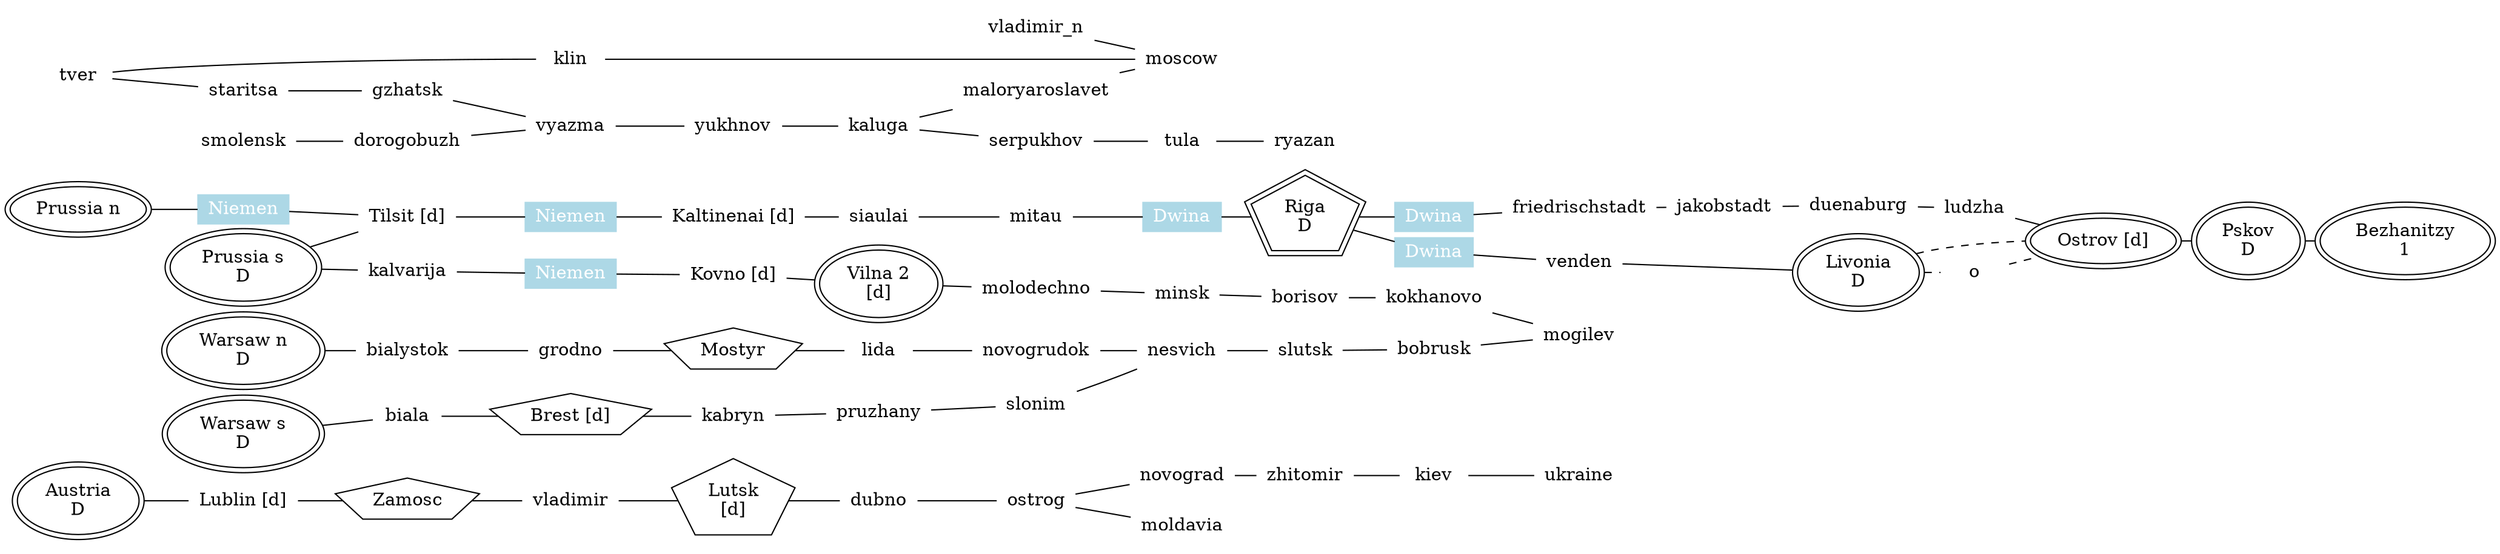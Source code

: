 
// dot1812/map.dot

strict graph {

  rankdir="LR";
  ordering="in";
  ranksep=0.05; // The rank separation, in inches. Default is 0.5.
  nodesep=0.05; // The node separation, in inches. Default is 0.25.

  node [shape=none];

  ostrog -- novograd -- zhitomir -- kiev -- ukraine;
  austria -- lublin -- zamosc -- vladimir -- lutsk -- dubno -- ostrog
    -- moldavia;
  warsaw_n -- bialystok -- grodno -- mostyr -- lida -- novogrudok -- nesvich
    -- slutsk -- bobrusk;
  warsaw_s -- biala -- brest -- kabryn -- pruzhany -- slonim -- nesvich;

  subgraph dwina_bridges {
    node [
      label="Dwina", shape=box, width=.8, height=.2,
      color=lightblue, fillcolor=lightblue, fontcolor=white, style=filled];
    d0; d1; d3;
  }

  subgraph niemen_bridges {
    node [
      label="Niemen", shape=box, width=.8, height=.2,
      color=lightblue, fillcolor=lightblue, fontcolor=white, style=filled];
    n0; n1; n2;
  }

  prussia_n -- n0 -- tilsit -- n1 -- kaltinenai -- siaulai -- mitau;
  prussia_s -- tilsit;
  vladimir_n -- moscow;
  tver -- klin -- moscow;
  tver -- staritsa -- gzhatsk -- vyazma;
  kaluga -- serpukhov -- tula -- ryazan;
  smolensk -- dorogobuzh -- vyazma -- yukhnov -- kaluga -- maloryaroslavet
    -- moscow;
  prussia_s -- kalvarija -- n2 -- kovno -- vilna -- molodechno -- minsk
    -- borisov -- kokhanovo -- mogilev;

  riga -- d1 -- friedrischstadt -- jakobstadt -- duenaburg -- ludzha -- ostrov;
  riga -- d0 -- venden -- livonia;
  mitau -- d3 -- riga;

  //vilna -- svencionys -- vidzy -- drissa -- polotsk -- vitebsk -- poreczie
  //  -- smolensk;
  //kokhanovo -- orsha -- smolensk;
  //smolensk -- sverskovo -- roslavl -- bryansk -- karachev -- orel -- voronezh;

  ostrov -- pskov -- bezhanitzy;
  bobrusk -- mogilev;

  subgraph tracks {
    edge [style=dashed];
    livonia -- ostrov;
    livonia -- livonia_e -- ostrov;
  }

  riga [label="Riga\nD", shape=pentagon, peripheries=2];
  kaltinenai [label="Kaltinenai [d]"];
  prussia_n [label="Prussia n", shape=oval, peripheries=2];
  prussia_s [label="Prussia s\nD", shape=oval, peripheries=2];
  tilsit [label="Tilsit [d]"];
  warsaw_n [label="Warsaw n\nD", shape=oval, peripheries=2];
  warsaw_s [label="Warsaw s\nD", shape=oval, peripheries=2];
  brest [label="Brest [d]", shape=pentagon];
  kovno [label="Kovno [d]"];
  lublin [label="Lublin [d]"];
  austria [label="Austria\nD", shape=oval, peripheries=2];
  mostyr [label="Mostyr", shape=pentagon];
  zamosc [label="Zamosc", shape=pentagon];
  lutsk [label="Lutsk\n[d]", shape=pentagon];
  livonia [label="Livonia\nD", shape=oval, peripheries=2];
  ostrov [label="Ostrov [d]", shape=oval, peripheries=2];
  pskov [label="Pskov\nD", shape=oval, peripheries=2];
  bezhanitzy [label="Bezhanitzy\n1", shape=oval, peripheries=2];
  livonia_e [label="o"];
  vilna [label="Vilna 2\n[d]", shape=oval, peripheries=2];
  //suwalki_e [label=""];
  //eckau_e [label=""];
}

